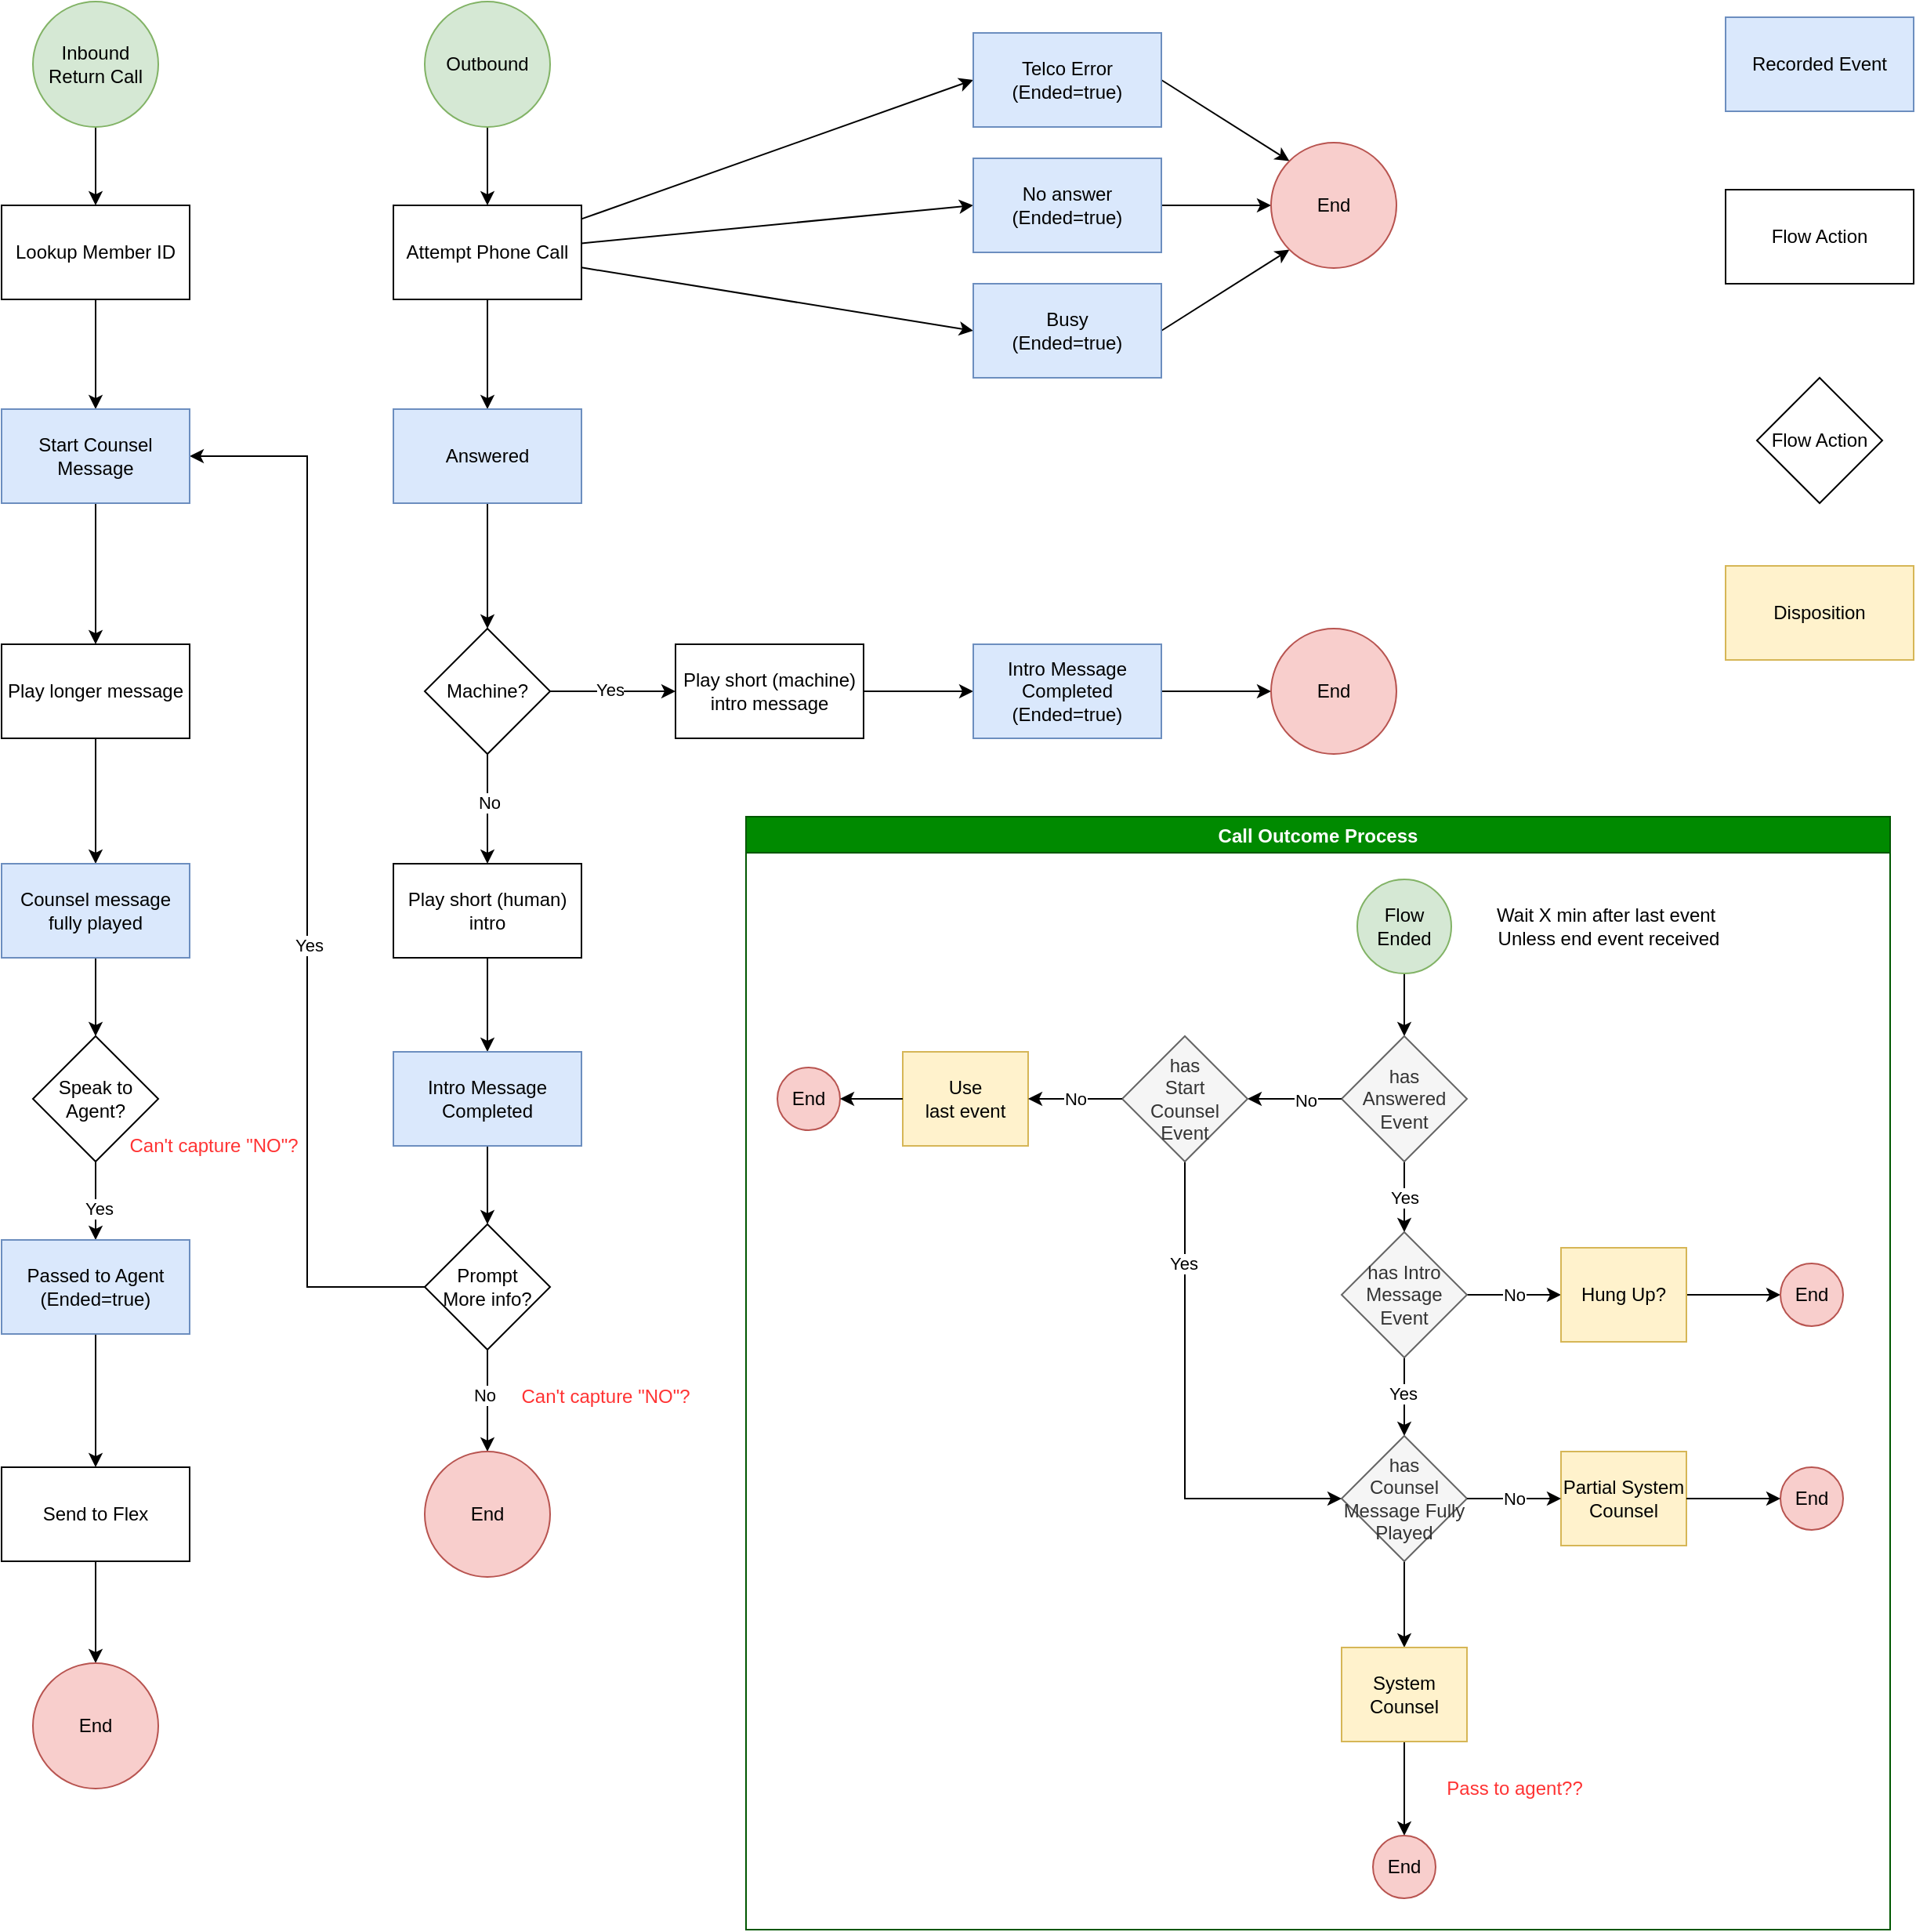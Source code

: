 <mxfile version="17.4.3" type="github">
  <diagram id="5HC-pcOWHWcu-DSq-r_J" name="Page-1">
    <mxGraphModel dx="1757" dy="1078" grid="1" gridSize="10" guides="1" tooltips="1" connect="1" arrows="1" fold="1" page="1" pageScale="1" pageWidth="850" pageHeight="1100" math="0" shadow="0">
      <root>
        <mxCell id="0" />
        <mxCell id="1" parent="0" />
        <mxCell id="h_MuEBLozcbpam1zxxS4-10" style="edgeStyle=orthogonalEdgeStyle;rounded=0;orthogonalLoop=1;jettySize=auto;html=1;entryX=0.5;entryY=0;entryDx=0;entryDy=0;" edge="1" parent="1" source="h_MuEBLozcbpam1zxxS4-1" target="h_MuEBLozcbpam1zxxS4-43">
          <mxGeometry relative="1" as="geometry" />
        </mxCell>
        <mxCell id="h_MuEBLozcbpam1zxxS4-1" value="Outbound" style="ellipse;whiteSpace=wrap;html=1;aspect=fixed;fillColor=#d5e8d4;strokeColor=#82b366;" vertex="1" parent="1">
          <mxGeometry x="325" y="40" width="80" height="80" as="geometry" />
        </mxCell>
        <mxCell id="h_MuEBLozcbpam1zxxS4-70" style="edgeStyle=none;rounded=0;orthogonalLoop=1;jettySize=auto;html=1;exitX=0.5;exitY=1;exitDx=0;exitDy=0;entryX=0.5;entryY=0;entryDx=0;entryDy=0;" edge="1" parent="1" source="h_MuEBLozcbpam1zxxS4-2" target="h_MuEBLozcbpam1zxxS4-68">
          <mxGeometry relative="1" as="geometry" />
        </mxCell>
        <mxCell id="h_MuEBLozcbpam1zxxS4-2" value="Inbound&lt;br&gt;Return Call" style="ellipse;whiteSpace=wrap;html=1;aspect=fixed;fillColor=#d5e8d4;strokeColor=#82b366;" vertex="1" parent="1">
          <mxGeometry x="75" y="40" width="80" height="80" as="geometry" />
        </mxCell>
        <mxCell id="h_MuEBLozcbpam1zxxS4-79" style="edgeStyle=none;rounded=0;orthogonalLoop=1;jettySize=auto;html=1;" edge="1" parent="1" source="h_MuEBLozcbpam1zxxS4-3" target="h_MuEBLozcbpam1zxxS4-30">
          <mxGeometry relative="1" as="geometry" />
        </mxCell>
        <mxCell id="h_MuEBLozcbpam1zxxS4-3" value="Play short (human) intro" style="rounded=0;whiteSpace=wrap;html=1;" vertex="1" parent="1">
          <mxGeometry x="305" y="590" width="120" height="60" as="geometry" />
        </mxCell>
        <mxCell id="h_MuEBLozcbpam1zxxS4-6" style="edgeStyle=orthogonalEdgeStyle;rounded=0;orthogonalLoop=1;jettySize=auto;html=1;" edge="1" parent="1" source="h_MuEBLozcbpam1zxxS4-4" target="h_MuEBLozcbpam1zxxS4-3">
          <mxGeometry relative="1" as="geometry" />
        </mxCell>
        <mxCell id="h_MuEBLozcbpam1zxxS4-7" value="No" style="edgeLabel;html=1;align=center;verticalAlign=middle;resizable=0;points=[];" vertex="1" connectable="0" parent="h_MuEBLozcbpam1zxxS4-6">
          <mxGeometry x="-0.114" y="1" relative="1" as="geometry">
            <mxPoint as="offset" />
          </mxGeometry>
        </mxCell>
        <mxCell id="h_MuEBLozcbpam1zxxS4-9" style="edgeStyle=orthogonalEdgeStyle;rounded=0;orthogonalLoop=1;jettySize=auto;html=1;" edge="1" parent="1" source="h_MuEBLozcbpam1zxxS4-4" target="h_MuEBLozcbpam1zxxS4-8">
          <mxGeometry relative="1" as="geometry" />
        </mxCell>
        <mxCell id="h_MuEBLozcbpam1zxxS4-23" value="Yes" style="edgeLabel;html=1;align=center;verticalAlign=middle;resizable=0;points=[];" vertex="1" connectable="0" parent="h_MuEBLozcbpam1zxxS4-9">
          <mxGeometry x="-0.067" y="1" relative="1" as="geometry">
            <mxPoint as="offset" />
          </mxGeometry>
        </mxCell>
        <mxCell id="h_MuEBLozcbpam1zxxS4-4" value="Machine?" style="rhombus;whiteSpace=wrap;html=1;" vertex="1" parent="1">
          <mxGeometry x="325" y="440" width="80" height="80" as="geometry" />
        </mxCell>
        <mxCell id="h_MuEBLozcbpam1zxxS4-16" style="edgeStyle=orthogonalEdgeStyle;rounded=0;orthogonalLoop=1;jettySize=auto;html=1;entryX=0.5;entryY=0;entryDx=0;entryDy=0;" edge="1" parent="1" source="h_MuEBLozcbpam1zxxS4-5" target="h_MuEBLozcbpam1zxxS4-36">
          <mxGeometry relative="1" as="geometry" />
        </mxCell>
        <mxCell id="h_MuEBLozcbpam1zxxS4-5" value="Play longer message" style="rounded=0;whiteSpace=wrap;html=1;" vertex="1" parent="1">
          <mxGeometry x="55" y="450" width="120" height="60" as="geometry" />
        </mxCell>
        <mxCell id="h_MuEBLozcbpam1zxxS4-25" value="" style="edgeStyle=orthogonalEdgeStyle;rounded=0;orthogonalLoop=1;jettySize=auto;html=1;" edge="1" parent="1" source="h_MuEBLozcbpam1zxxS4-8" target="h_MuEBLozcbpam1zxxS4-24">
          <mxGeometry relative="1" as="geometry" />
        </mxCell>
        <mxCell id="h_MuEBLozcbpam1zxxS4-8" value="Play short (machine) intro message" style="rounded=0;whiteSpace=wrap;html=1;" vertex="1" parent="1">
          <mxGeometry x="485" y="450" width="120" height="60" as="geometry" />
        </mxCell>
        <mxCell id="h_MuEBLozcbpam1zxxS4-13" style="edgeStyle=orthogonalEdgeStyle;rounded=0;orthogonalLoop=1;jettySize=auto;html=1;entryX=1;entryY=0.5;entryDx=0;entryDy=0;" edge="1" parent="1" source="h_MuEBLozcbpam1zxxS4-11" target="h_MuEBLozcbpam1zxxS4-71">
          <mxGeometry relative="1" as="geometry" />
        </mxCell>
        <mxCell id="h_MuEBLozcbpam1zxxS4-21" value="Yes" style="edgeLabel;html=1;align=center;verticalAlign=middle;resizable=0;points=[];" vertex="1" connectable="0" parent="h_MuEBLozcbpam1zxxS4-13">
          <mxGeometry x="-0.137" y="-1" relative="1" as="geometry">
            <mxPoint as="offset" />
          </mxGeometry>
        </mxCell>
        <mxCell id="h_MuEBLozcbpam1zxxS4-77" style="edgeStyle=none;rounded=0;orthogonalLoop=1;jettySize=auto;html=1;" edge="1" parent="1" source="h_MuEBLozcbpam1zxxS4-11" target="h_MuEBLozcbpam1zxxS4-76">
          <mxGeometry relative="1" as="geometry" />
        </mxCell>
        <mxCell id="h_MuEBLozcbpam1zxxS4-78" value="No" style="edgeLabel;html=1;align=center;verticalAlign=middle;resizable=0;points=[];" vertex="1" connectable="0" parent="h_MuEBLozcbpam1zxxS4-77">
          <mxGeometry x="-0.12" y="-2" relative="1" as="geometry">
            <mxPoint as="offset" />
          </mxGeometry>
        </mxCell>
        <mxCell id="h_MuEBLozcbpam1zxxS4-11" value="Prompt &lt;br&gt;More info?" style="rhombus;whiteSpace=wrap;html=1;" vertex="1" parent="1">
          <mxGeometry x="325" y="820" width="80" height="80" as="geometry" />
        </mxCell>
        <mxCell id="h_MuEBLozcbpam1zxxS4-18" style="edgeStyle=orthogonalEdgeStyle;rounded=0;orthogonalLoop=1;jettySize=auto;html=1;entryX=0.5;entryY=0;entryDx=0;entryDy=0;" edge="1" parent="1" source="h_MuEBLozcbpam1zxxS4-15" target="h_MuEBLozcbpam1zxxS4-41">
          <mxGeometry relative="1" as="geometry" />
        </mxCell>
        <mxCell id="h_MuEBLozcbpam1zxxS4-49" value="Yes" style="edgeLabel;html=1;align=center;verticalAlign=middle;resizable=0;points=[];" vertex="1" connectable="0" parent="h_MuEBLozcbpam1zxxS4-18">
          <mxGeometry x="0.175" y="2" relative="1" as="geometry">
            <mxPoint as="offset" />
          </mxGeometry>
        </mxCell>
        <mxCell id="h_MuEBLozcbpam1zxxS4-15" value="Speak to Agent?" style="rhombus;whiteSpace=wrap;html=1;" vertex="1" parent="1">
          <mxGeometry x="75" y="700" width="80" height="80" as="geometry" />
        </mxCell>
        <mxCell id="h_MuEBLozcbpam1zxxS4-85" style="edgeStyle=none;rounded=0;orthogonalLoop=1;jettySize=auto;html=1;entryX=0.5;entryY=0;entryDx=0;entryDy=0;" edge="1" parent="1" source="h_MuEBLozcbpam1zxxS4-17" target="h_MuEBLozcbpam1zxxS4-84">
          <mxGeometry relative="1" as="geometry" />
        </mxCell>
        <mxCell id="h_MuEBLozcbpam1zxxS4-17" value="Send to Flex" style="rounded=0;whiteSpace=wrap;html=1;" vertex="1" parent="1">
          <mxGeometry x="55" y="975" width="120" height="60" as="geometry" />
        </mxCell>
        <mxCell id="h_MuEBLozcbpam1zxxS4-27" style="edgeStyle=orthogonalEdgeStyle;rounded=0;orthogonalLoop=1;jettySize=auto;html=1;" edge="1" parent="1" source="h_MuEBLozcbpam1zxxS4-24" target="h_MuEBLozcbpam1zxxS4-26">
          <mxGeometry relative="1" as="geometry" />
        </mxCell>
        <mxCell id="h_MuEBLozcbpam1zxxS4-24" value="Intro Message Completed&lt;br&gt;(Ended=true)" style="whiteSpace=wrap;html=1;rounded=0;fillColor=#dae8fc;strokeColor=#6c8ebf;" vertex="1" parent="1">
          <mxGeometry x="675" y="450" width="120" height="60" as="geometry" />
        </mxCell>
        <mxCell id="h_MuEBLozcbpam1zxxS4-26" value="End" style="ellipse;whiteSpace=wrap;html=1;aspect=fixed;fillColor=#f8cecc;strokeColor=#b85450;" vertex="1" parent="1">
          <mxGeometry x="865" y="440" width="80" height="80" as="geometry" />
        </mxCell>
        <mxCell id="h_MuEBLozcbpam1zxxS4-80" style="edgeStyle=none;rounded=0;orthogonalLoop=1;jettySize=auto;html=1;entryX=0.5;entryY=0;entryDx=0;entryDy=0;" edge="1" parent="1" source="h_MuEBLozcbpam1zxxS4-30" target="h_MuEBLozcbpam1zxxS4-11">
          <mxGeometry relative="1" as="geometry" />
        </mxCell>
        <mxCell id="h_MuEBLozcbpam1zxxS4-30" value="Intro Message Completed" style="whiteSpace=wrap;html=1;rounded=0;fillColor=#dae8fc;strokeColor=#6c8ebf;" vertex="1" parent="1">
          <mxGeometry x="305" y="710" width="120" height="60" as="geometry" />
        </mxCell>
        <mxCell id="h_MuEBLozcbpam1zxxS4-82" style="edgeStyle=none;rounded=0;orthogonalLoop=1;jettySize=auto;html=1;entryX=0.5;entryY=0;entryDx=0;entryDy=0;" edge="1" parent="1" source="h_MuEBLozcbpam1zxxS4-36" target="h_MuEBLozcbpam1zxxS4-15">
          <mxGeometry relative="1" as="geometry" />
        </mxCell>
        <mxCell id="h_MuEBLozcbpam1zxxS4-36" value="Counsel message fully played" style="whiteSpace=wrap;html=1;rounded=0;fillColor=#dae8fc;strokeColor=#6c8ebf;" vertex="1" parent="1">
          <mxGeometry x="55" y="590" width="120" height="60" as="geometry" />
        </mxCell>
        <mxCell id="h_MuEBLozcbpam1zxxS4-83" style="edgeStyle=none;rounded=0;orthogonalLoop=1;jettySize=auto;html=1;entryX=0.5;entryY=0;entryDx=0;entryDy=0;" edge="1" parent="1" source="h_MuEBLozcbpam1zxxS4-41" target="h_MuEBLozcbpam1zxxS4-17">
          <mxGeometry relative="1" as="geometry" />
        </mxCell>
        <mxCell id="h_MuEBLozcbpam1zxxS4-41" value="Passed to Agent&lt;br&gt;(Ended=true)" style="whiteSpace=wrap;html=1;rounded=0;fillColor=#dae8fc;strokeColor=#6c8ebf;" vertex="1" parent="1">
          <mxGeometry x="55" y="830" width="120" height="60" as="geometry" />
        </mxCell>
        <mxCell id="h_MuEBLozcbpam1zxxS4-46" value="" style="rounded=0;orthogonalLoop=1;jettySize=auto;html=1;entryX=0;entryY=0.5;entryDx=0;entryDy=0;" edge="1" parent="1" source="h_MuEBLozcbpam1zxxS4-43" target="h_MuEBLozcbpam1zxxS4-45">
          <mxGeometry relative="1" as="geometry" />
        </mxCell>
        <mxCell id="h_MuEBLozcbpam1zxxS4-48" style="rounded=0;orthogonalLoop=1;jettySize=auto;html=1;entryX=0;entryY=0.5;entryDx=0;entryDy=0;" edge="1" parent="1" source="h_MuEBLozcbpam1zxxS4-43" target="h_MuEBLozcbpam1zxxS4-47">
          <mxGeometry relative="1" as="geometry" />
        </mxCell>
        <mxCell id="h_MuEBLozcbpam1zxxS4-52" style="edgeStyle=none;rounded=0;orthogonalLoop=1;jettySize=auto;html=1;entryX=0;entryY=0.5;entryDx=0;entryDy=0;" edge="1" parent="1" source="h_MuEBLozcbpam1zxxS4-43" target="h_MuEBLozcbpam1zxxS4-51">
          <mxGeometry relative="1" as="geometry" />
        </mxCell>
        <mxCell id="h_MuEBLozcbpam1zxxS4-74" style="edgeStyle=none;rounded=0;orthogonalLoop=1;jettySize=auto;html=1;" edge="1" parent="1" source="h_MuEBLozcbpam1zxxS4-43" target="h_MuEBLozcbpam1zxxS4-64">
          <mxGeometry relative="1" as="geometry" />
        </mxCell>
        <mxCell id="h_MuEBLozcbpam1zxxS4-43" value="Attempt Phone Call" style="rounded=0;whiteSpace=wrap;html=1;" vertex="1" parent="1">
          <mxGeometry x="305" y="170" width="120" height="60" as="geometry" />
        </mxCell>
        <mxCell id="h_MuEBLozcbpam1zxxS4-55" style="edgeStyle=none;rounded=0;orthogonalLoop=1;jettySize=auto;html=1;entryX=0;entryY=0.5;entryDx=0;entryDy=0;" edge="1" parent="1" source="h_MuEBLozcbpam1zxxS4-45" target="h_MuEBLozcbpam1zxxS4-53">
          <mxGeometry relative="1" as="geometry" />
        </mxCell>
        <mxCell id="h_MuEBLozcbpam1zxxS4-45" value="No answer&lt;br&gt;(Ended=true)" style="whiteSpace=wrap;html=1;rounded=0;fillColor=#dae8fc;strokeColor=#6c8ebf;" vertex="1" parent="1">
          <mxGeometry x="675" y="140" width="120" height="60" as="geometry" />
        </mxCell>
        <mxCell id="h_MuEBLozcbpam1zxxS4-56" style="edgeStyle=none;rounded=0;orthogonalLoop=1;jettySize=auto;html=1;entryX=0;entryY=0;entryDx=0;entryDy=0;exitX=1;exitY=0.5;exitDx=0;exitDy=0;" edge="1" parent="1" source="h_MuEBLozcbpam1zxxS4-47" target="h_MuEBLozcbpam1zxxS4-53">
          <mxGeometry relative="1" as="geometry">
            <mxPoint x="865" y="160" as="targetPoint" />
          </mxGeometry>
        </mxCell>
        <mxCell id="h_MuEBLozcbpam1zxxS4-47" value="Telco Error&lt;br&gt;(Ended=true)" style="whiteSpace=wrap;html=1;rounded=0;fillColor=#dae8fc;strokeColor=#6c8ebf;" vertex="1" parent="1">
          <mxGeometry x="675" y="60" width="120" height="60" as="geometry" />
        </mxCell>
        <mxCell id="h_MuEBLozcbpam1zxxS4-54" style="edgeStyle=none;rounded=0;orthogonalLoop=1;jettySize=auto;html=1;entryX=0;entryY=1;entryDx=0;entryDy=0;exitX=1;exitY=0.5;exitDx=0;exitDy=0;" edge="1" parent="1" source="h_MuEBLozcbpam1zxxS4-51" target="h_MuEBLozcbpam1zxxS4-53">
          <mxGeometry relative="1" as="geometry" />
        </mxCell>
        <mxCell id="h_MuEBLozcbpam1zxxS4-51" value="Busy&lt;br&gt;(Ended=true)" style="whiteSpace=wrap;html=1;rounded=0;fillColor=#dae8fc;strokeColor=#6c8ebf;" vertex="1" parent="1">
          <mxGeometry x="675" y="220" width="120" height="60" as="geometry" />
        </mxCell>
        <mxCell id="h_MuEBLozcbpam1zxxS4-53" value="End" style="ellipse;whiteSpace=wrap;html=1;aspect=fixed;fillColor=#f8cecc;strokeColor=#b85450;" vertex="1" parent="1">
          <mxGeometry x="865" y="130" width="80" height="80" as="geometry" />
        </mxCell>
        <mxCell id="h_MuEBLozcbpam1zxxS4-75" style="edgeStyle=none;rounded=0;orthogonalLoop=1;jettySize=auto;html=1;entryX=0.5;entryY=0;entryDx=0;entryDy=0;" edge="1" parent="1" source="h_MuEBLozcbpam1zxxS4-64" target="h_MuEBLozcbpam1zxxS4-4">
          <mxGeometry relative="1" as="geometry" />
        </mxCell>
        <mxCell id="h_MuEBLozcbpam1zxxS4-64" value="Answered" style="whiteSpace=wrap;html=1;rounded=0;fillColor=#dae8fc;strokeColor=#6c8ebf;" vertex="1" parent="1">
          <mxGeometry x="305" y="300" width="120" height="60" as="geometry" />
        </mxCell>
        <mxCell id="h_MuEBLozcbpam1zxxS4-67" value="Recorded Event" style="whiteSpace=wrap;html=1;rounded=0;fillColor=#dae8fc;strokeColor=#6c8ebf;" vertex="1" parent="1">
          <mxGeometry x="1155" y="50" width="120" height="60" as="geometry" />
        </mxCell>
        <mxCell id="h_MuEBLozcbpam1zxxS4-72" style="edgeStyle=none;rounded=0;orthogonalLoop=1;jettySize=auto;html=1;entryX=0.5;entryY=0;entryDx=0;entryDy=0;" edge="1" parent="1" source="h_MuEBLozcbpam1zxxS4-68" target="h_MuEBLozcbpam1zxxS4-71">
          <mxGeometry relative="1" as="geometry" />
        </mxCell>
        <mxCell id="h_MuEBLozcbpam1zxxS4-68" value="Lookup Member ID" style="rounded=0;whiteSpace=wrap;html=1;" vertex="1" parent="1">
          <mxGeometry x="55" y="170" width="120" height="60" as="geometry" />
        </mxCell>
        <mxCell id="h_MuEBLozcbpam1zxxS4-73" style="edgeStyle=none;rounded=0;orthogonalLoop=1;jettySize=auto;html=1;entryX=0.5;entryY=0;entryDx=0;entryDy=0;" edge="1" parent="1" source="h_MuEBLozcbpam1zxxS4-71" target="h_MuEBLozcbpam1zxxS4-5">
          <mxGeometry relative="1" as="geometry" />
        </mxCell>
        <mxCell id="h_MuEBLozcbpam1zxxS4-71" value="Start Counsel Message" style="whiteSpace=wrap;html=1;rounded=0;fillColor=#dae8fc;strokeColor=#6c8ebf;" vertex="1" parent="1">
          <mxGeometry x="55" y="300" width="120" height="60" as="geometry" />
        </mxCell>
        <mxCell id="h_MuEBLozcbpam1zxxS4-76" value="End" style="ellipse;whiteSpace=wrap;html=1;aspect=fixed;fillColor=#f8cecc;strokeColor=#b85450;" vertex="1" parent="1">
          <mxGeometry x="325" y="965" width="80" height="80" as="geometry" />
        </mxCell>
        <mxCell id="h_MuEBLozcbpam1zxxS4-81" value="Call Outcome Process" style="swimlane;fillColor=#008a00;strokeColor=#005700;fontColor=#ffffff;" vertex="1" parent="1">
          <mxGeometry x="530" y="560" width="730" height="710" as="geometry" />
        </mxCell>
        <mxCell id="h_MuEBLozcbpam1zxxS4-93" style="edgeStyle=none;rounded=0;orthogonalLoop=1;jettySize=auto;html=1;entryX=0.5;entryY=0;entryDx=0;entryDy=0;" edge="1" parent="h_MuEBLozcbpam1zxxS4-81" source="h_MuEBLozcbpam1zxxS4-62" target="h_MuEBLozcbpam1zxxS4-63">
          <mxGeometry relative="1" as="geometry" />
        </mxCell>
        <mxCell id="h_MuEBLozcbpam1zxxS4-62" value="Flow Ended" style="ellipse;whiteSpace=wrap;html=1;aspect=fixed;fillColor=#d5e8d4;strokeColor=#82b366;" vertex="1" parent="h_MuEBLozcbpam1zxxS4-81">
          <mxGeometry x="390" y="40" width="60" height="60" as="geometry" />
        </mxCell>
        <mxCell id="h_MuEBLozcbpam1zxxS4-99" value="Yes" style="edgeStyle=none;rounded=0;orthogonalLoop=1;jettySize=auto;html=1;" edge="1" parent="h_MuEBLozcbpam1zxxS4-81" source="h_MuEBLozcbpam1zxxS4-63" target="h_MuEBLozcbpam1zxxS4-98">
          <mxGeometry relative="1" as="geometry" />
        </mxCell>
        <mxCell id="h_MuEBLozcbpam1zxxS4-63" value="has &lt;br&gt;Answered Event" style="rhombus;whiteSpace=wrap;html=1;fillColor=#f5f5f5;fontColor=#333333;strokeColor=#666666;" vertex="1" parent="h_MuEBLozcbpam1zxxS4-81">
          <mxGeometry x="380" y="140" width="80" height="80" as="geometry" />
        </mxCell>
        <mxCell id="h_MuEBLozcbpam1zxxS4-102" value="No" style="edgeStyle=none;rounded=0;orthogonalLoop=1;jettySize=auto;html=1;" edge="1" parent="h_MuEBLozcbpam1zxxS4-81" source="h_MuEBLozcbpam1zxxS4-98" target="h_MuEBLozcbpam1zxxS4-100">
          <mxGeometry relative="1" as="geometry" />
        </mxCell>
        <mxCell id="h_MuEBLozcbpam1zxxS4-109" style="edgeStyle=none;rounded=0;orthogonalLoop=1;jettySize=auto;html=1;" edge="1" parent="h_MuEBLozcbpam1zxxS4-81" source="h_MuEBLozcbpam1zxxS4-98" target="h_MuEBLozcbpam1zxxS4-105">
          <mxGeometry relative="1" as="geometry" />
        </mxCell>
        <mxCell id="h_MuEBLozcbpam1zxxS4-110" value="Yes" style="edgeLabel;html=1;align=center;verticalAlign=middle;resizable=0;points=[];" vertex="1" connectable="0" parent="h_MuEBLozcbpam1zxxS4-109">
          <mxGeometry x="-0.08" y="-1" relative="1" as="geometry">
            <mxPoint as="offset" />
          </mxGeometry>
        </mxCell>
        <mxCell id="h_MuEBLozcbpam1zxxS4-98" value="has Intro Message&lt;br&gt;Event" style="rhombus;whiteSpace=wrap;html=1;fillColor=#f5f5f5;fontColor=#333333;strokeColor=#666666;" vertex="1" parent="h_MuEBLozcbpam1zxxS4-81">
          <mxGeometry x="380" y="265" width="80" height="80" as="geometry" />
        </mxCell>
        <mxCell id="h_MuEBLozcbpam1zxxS4-103" style="edgeStyle=none;rounded=0;orthogonalLoop=1;jettySize=auto;html=1;exitX=1;exitY=0.5;exitDx=0;exitDy=0;" edge="1" parent="h_MuEBLozcbpam1zxxS4-81" source="h_MuEBLozcbpam1zxxS4-100" target="h_MuEBLozcbpam1zxxS4-101">
          <mxGeometry relative="1" as="geometry" />
        </mxCell>
        <mxCell id="h_MuEBLozcbpam1zxxS4-100" value="Hung Up?" style="whiteSpace=wrap;html=1;fillColor=#fff2cc;strokeColor=#d6b656;" vertex="1" parent="h_MuEBLozcbpam1zxxS4-81">
          <mxGeometry x="520" y="275" width="80" height="60" as="geometry" />
        </mxCell>
        <mxCell id="h_MuEBLozcbpam1zxxS4-101" value="End" style="ellipse;whiteSpace=wrap;html=1;aspect=fixed;fillColor=#f8cecc;strokeColor=#b85450;" vertex="1" parent="h_MuEBLozcbpam1zxxS4-81">
          <mxGeometry x="660" y="285" width="40" height="40" as="geometry" />
        </mxCell>
        <mxCell id="h_MuEBLozcbpam1zxxS4-121" style="edgeStyle=orthogonalEdgeStyle;rounded=0;orthogonalLoop=1;jettySize=auto;html=1;" edge="1" parent="h_MuEBLozcbpam1zxxS4-81" source="h_MuEBLozcbpam1zxxS4-105" target="h_MuEBLozcbpam1zxxS4-120">
          <mxGeometry relative="1" as="geometry" />
        </mxCell>
        <mxCell id="h_MuEBLozcbpam1zxxS4-105" value="has &lt;br&gt;Counsel Message Fully&lt;br&gt;Played" style="rhombus;whiteSpace=wrap;html=1;fillColor=#f5f5f5;fontColor=#333333;strokeColor=#666666;" vertex="1" parent="h_MuEBLozcbpam1zxxS4-81">
          <mxGeometry x="380" y="395" width="80" height="80" as="geometry" />
        </mxCell>
        <mxCell id="h_MuEBLozcbpam1zxxS4-107" value="Partial System Counsel" style="whiteSpace=wrap;html=1;fillColor=#fff2cc;strokeColor=#d6b656;" vertex="1" parent="h_MuEBLozcbpam1zxxS4-81">
          <mxGeometry x="520" y="405" width="80" height="60" as="geometry" />
        </mxCell>
        <mxCell id="h_MuEBLozcbpam1zxxS4-104" value="No" style="edgeStyle=none;rounded=0;orthogonalLoop=1;jettySize=auto;html=1;" edge="1" parent="h_MuEBLozcbpam1zxxS4-81" source="h_MuEBLozcbpam1zxxS4-105" target="h_MuEBLozcbpam1zxxS4-107">
          <mxGeometry relative="1" as="geometry" />
        </mxCell>
        <mxCell id="h_MuEBLozcbpam1zxxS4-108" value="End" style="ellipse;whiteSpace=wrap;html=1;aspect=fixed;fillColor=#f8cecc;strokeColor=#b85450;" vertex="1" parent="h_MuEBLozcbpam1zxxS4-81">
          <mxGeometry x="660" y="415" width="40" height="40" as="geometry" />
        </mxCell>
        <mxCell id="h_MuEBLozcbpam1zxxS4-106" style="edgeStyle=none;rounded=0;orthogonalLoop=1;jettySize=auto;html=1;exitX=1;exitY=0.5;exitDx=0;exitDy=0;" edge="1" parent="h_MuEBLozcbpam1zxxS4-81" source="h_MuEBLozcbpam1zxxS4-107" target="h_MuEBLozcbpam1zxxS4-108">
          <mxGeometry relative="1" as="geometry" />
        </mxCell>
        <mxCell id="h_MuEBLozcbpam1zxxS4-92" value="" style="edgeStyle=none;rounded=0;orthogonalLoop=1;jettySize=auto;html=1;entryX=1;entryY=0.5;entryDx=0;entryDy=0;" edge="1" parent="h_MuEBLozcbpam1zxxS4-81" source="h_MuEBLozcbpam1zxxS4-63" target="h_MuEBLozcbpam1zxxS4-114">
          <mxGeometry relative="1" as="geometry" />
        </mxCell>
        <mxCell id="h_MuEBLozcbpam1zxxS4-94" value="No" style="edgeLabel;html=1;align=center;verticalAlign=middle;resizable=0;points=[];" vertex="1" connectable="0" parent="h_MuEBLozcbpam1zxxS4-92">
          <mxGeometry x="-0.233" y="1" relative="1" as="geometry">
            <mxPoint as="offset" />
          </mxGeometry>
        </mxCell>
        <mxCell id="h_MuEBLozcbpam1zxxS4-95" value="End" style="ellipse;whiteSpace=wrap;html=1;aspect=fixed;fillColor=#f8cecc;strokeColor=#b85450;" vertex="1" parent="h_MuEBLozcbpam1zxxS4-81">
          <mxGeometry x="20" y="160" width="40" height="40" as="geometry" />
        </mxCell>
        <mxCell id="h_MuEBLozcbpam1zxxS4-116" style="edgeStyle=orthogonalEdgeStyle;rounded=0;orthogonalLoop=1;jettySize=auto;html=1;entryX=0;entryY=0.5;entryDx=0;entryDy=0;" edge="1" parent="h_MuEBLozcbpam1zxxS4-81" source="h_MuEBLozcbpam1zxxS4-114" target="h_MuEBLozcbpam1zxxS4-105">
          <mxGeometry relative="1" as="geometry">
            <Array as="points">
              <mxPoint x="280" y="435" />
            </Array>
          </mxGeometry>
        </mxCell>
        <mxCell id="h_MuEBLozcbpam1zxxS4-117" value="Yes" style="edgeLabel;html=1;align=center;verticalAlign=middle;resizable=0;points=[];" vertex="1" connectable="0" parent="h_MuEBLozcbpam1zxxS4-116">
          <mxGeometry x="-0.587" y="-1" relative="1" as="geometry">
            <mxPoint as="offset" />
          </mxGeometry>
        </mxCell>
        <mxCell id="h_MuEBLozcbpam1zxxS4-114" value="has &lt;br&gt;Start &lt;br&gt;Counsel Event" style="rhombus;whiteSpace=wrap;html=1;fillColor=#f5f5f5;fontColor=#333333;strokeColor=#666666;" vertex="1" parent="h_MuEBLozcbpam1zxxS4-81">
          <mxGeometry x="240" y="140" width="80" height="80" as="geometry" />
        </mxCell>
        <mxCell id="h_MuEBLozcbpam1zxxS4-123" style="edgeStyle=orthogonalEdgeStyle;rounded=0;orthogonalLoop=1;jettySize=auto;html=1;entryX=0.5;entryY=0;entryDx=0;entryDy=0;" edge="1" parent="h_MuEBLozcbpam1zxxS4-81" source="h_MuEBLozcbpam1zxxS4-120" target="h_MuEBLozcbpam1zxxS4-122">
          <mxGeometry relative="1" as="geometry" />
        </mxCell>
        <mxCell id="h_MuEBLozcbpam1zxxS4-120" value="System Counsel" style="whiteSpace=wrap;html=1;fillColor=#fff2cc;strokeColor=#d6b656;" vertex="1" parent="h_MuEBLozcbpam1zxxS4-81">
          <mxGeometry x="380" y="530" width="80" height="60" as="geometry" />
        </mxCell>
        <mxCell id="h_MuEBLozcbpam1zxxS4-122" value="End" style="ellipse;whiteSpace=wrap;html=1;aspect=fixed;fillColor=#f8cecc;strokeColor=#b85450;" vertex="1" parent="h_MuEBLozcbpam1zxxS4-81">
          <mxGeometry x="400" y="650" width="40" height="40" as="geometry" />
        </mxCell>
        <mxCell id="h_MuEBLozcbpam1zxxS4-91" value="Use &lt;br&gt;last event" style="whiteSpace=wrap;html=1;fillColor=#fff2cc;strokeColor=#d6b656;" vertex="1" parent="h_MuEBLozcbpam1zxxS4-81">
          <mxGeometry x="100" y="150" width="80" height="60" as="geometry" />
        </mxCell>
        <mxCell id="h_MuEBLozcbpam1zxxS4-96" style="edgeStyle=none;rounded=0;orthogonalLoop=1;jettySize=auto;html=1;entryX=1;entryY=0.5;entryDx=0;entryDy=0;" edge="1" parent="h_MuEBLozcbpam1zxxS4-81" source="h_MuEBLozcbpam1zxxS4-91" target="h_MuEBLozcbpam1zxxS4-95">
          <mxGeometry relative="1" as="geometry" />
        </mxCell>
        <mxCell id="h_MuEBLozcbpam1zxxS4-115" value="No" style="edgeStyle=none;rounded=0;orthogonalLoop=1;jettySize=auto;html=1;" edge="1" parent="h_MuEBLozcbpam1zxxS4-81" source="h_MuEBLozcbpam1zxxS4-114" target="h_MuEBLozcbpam1zxxS4-91">
          <mxGeometry relative="1" as="geometry" />
        </mxCell>
        <mxCell id="h_MuEBLozcbpam1zxxS4-124" value="Wait X min after last event&amp;nbsp;&lt;br&gt;Unless end event received" style="text;html=1;align=center;verticalAlign=middle;resizable=0;points=[];autosize=1;strokeColor=none;fillColor=none;" vertex="1" parent="h_MuEBLozcbpam1zxxS4-81">
          <mxGeometry x="470" y="55" width="160" height="30" as="geometry" />
        </mxCell>
        <mxCell id="h_MuEBLozcbpam1zxxS4-125" value="&lt;font&gt;Pass to agent??&lt;/font&gt;" style="text;html=1;align=center;verticalAlign=middle;resizable=0;points=[];autosize=1;strokeColor=none;fillColor=none;fontColor=#FF3333;" vertex="1" parent="h_MuEBLozcbpam1zxxS4-81">
          <mxGeometry x="440" y="610" width="100" height="20" as="geometry" />
        </mxCell>
        <mxCell id="h_MuEBLozcbpam1zxxS4-84" value="End" style="ellipse;whiteSpace=wrap;html=1;aspect=fixed;fillColor=#f8cecc;strokeColor=#b85450;" vertex="1" parent="1">
          <mxGeometry x="75" y="1100" width="80" height="80" as="geometry" />
        </mxCell>
        <mxCell id="h_MuEBLozcbpam1zxxS4-86" value="Flow Action" style="rounded=0;whiteSpace=wrap;html=1;" vertex="1" parent="1">
          <mxGeometry x="1155" y="160" width="120" height="60" as="geometry" />
        </mxCell>
        <mxCell id="h_MuEBLozcbpam1zxxS4-87" value="Flow Action" style="rhombus;whiteSpace=wrap;html=1;" vertex="1" parent="1">
          <mxGeometry x="1175" y="280" width="80" height="80" as="geometry" />
        </mxCell>
        <mxCell id="h_MuEBLozcbpam1zxxS4-97" value="Disposition" style="rounded=0;whiteSpace=wrap;html=1;fillColor=#fff2cc;strokeColor=#d6b656;" vertex="1" parent="1">
          <mxGeometry x="1155" y="400" width="120" height="60" as="geometry" />
        </mxCell>
        <mxCell id="h_MuEBLozcbpam1zxxS4-126" value="&lt;font color=&quot;#ff3333&quot;&gt;Can&#39;t capture &quot;NO&quot;?&lt;/font&gt;" style="text;html=1;align=center;verticalAlign=middle;resizable=0;points=[];autosize=1;strokeColor=none;fillColor=none;" vertex="1" parent="1">
          <mxGeometry x="380" y="920" width="120" height="20" as="geometry" />
        </mxCell>
        <mxCell id="h_MuEBLozcbpam1zxxS4-127" value="&lt;font color=&quot;#ff3333&quot;&gt;Can&#39;t capture &quot;NO&quot;?&lt;/font&gt;" style="text;html=1;align=center;verticalAlign=middle;resizable=0;points=[];autosize=1;strokeColor=none;fillColor=none;" vertex="1" parent="1">
          <mxGeometry x="130" y="760" width="120" height="20" as="geometry" />
        </mxCell>
      </root>
    </mxGraphModel>
  </diagram>
</mxfile>
